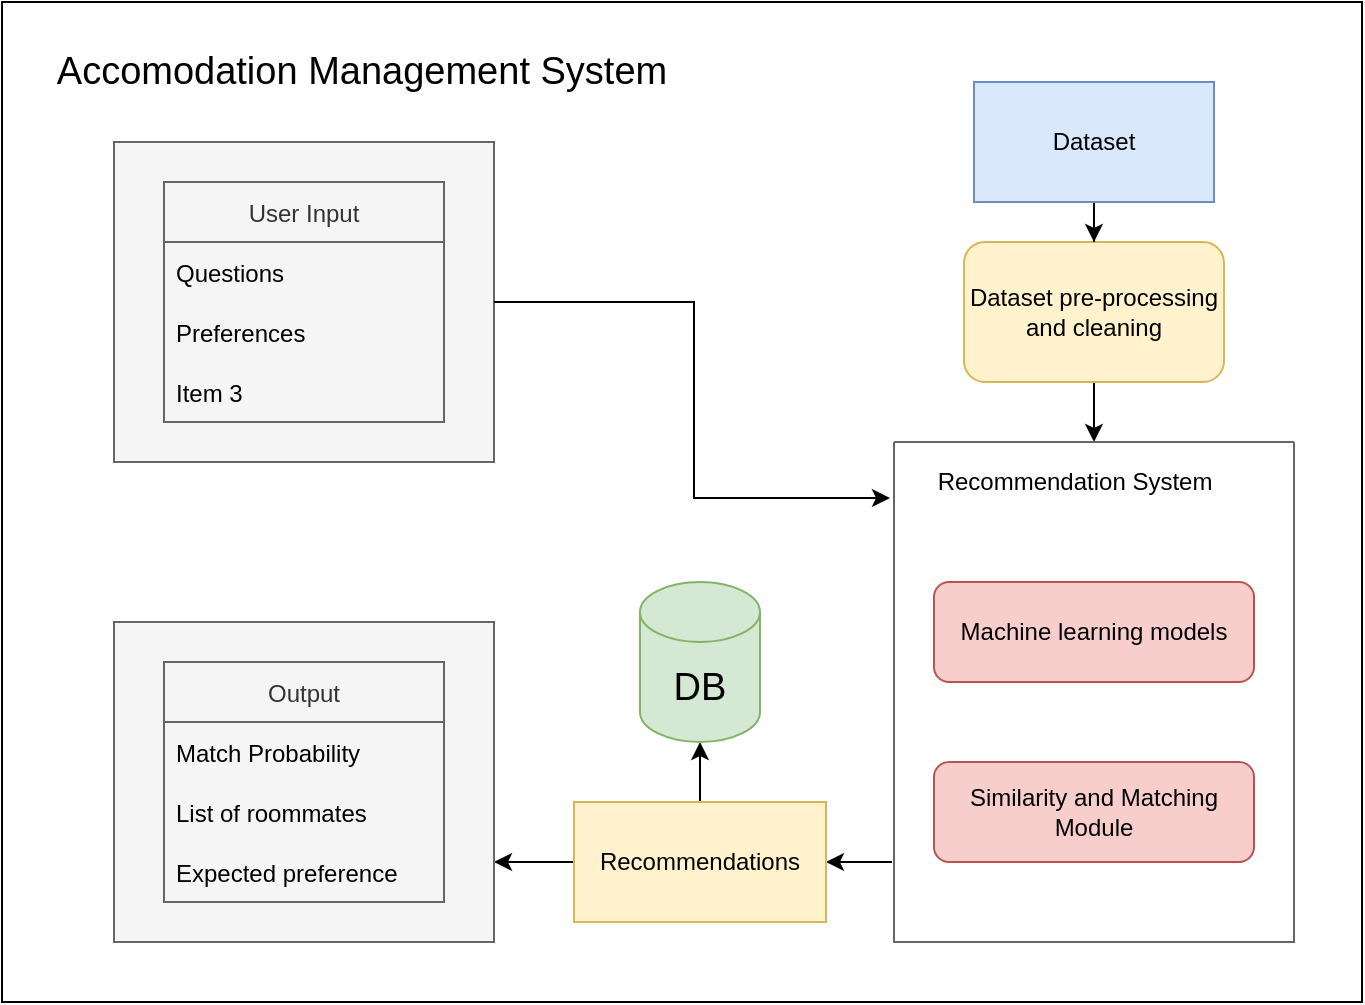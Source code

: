 <mxfile version="20.1.1" type="github">
  <diagram id="C5RBs43oDa-KdzZeNtuy" name="Page-1">
    <mxGraphModel dx="782" dy="696" grid="1" gridSize="10" guides="1" tooltips="1" connect="1" arrows="1" fold="1" page="1" pageScale="1" pageWidth="827" pageHeight="1169" math="0" shadow="0">
      <root>
        <mxCell id="WIyWlLk6GJQsqaUBKTNV-0" />
        <mxCell id="WIyWlLk6GJQsqaUBKTNV-1" parent="WIyWlLk6GJQsqaUBKTNV-0" />
        <mxCell id="_qSmLomELiyoDALrIAwL-22" value="" style="rounded=0;whiteSpace=wrap;html=1;" parent="WIyWlLk6GJQsqaUBKTNV-1" vertex="1">
          <mxGeometry x="74" y="440" width="680" height="500" as="geometry" />
        </mxCell>
        <mxCell id="_qSmLomELiyoDALrIAwL-10" style="edgeStyle=orthogonalEdgeStyle;rounded=0;orthogonalLoop=1;jettySize=auto;html=1;entryX=0.5;entryY=0;entryDx=0;entryDy=0;" parent="WIyWlLk6GJQsqaUBKTNV-1" source="_qSmLomELiyoDALrIAwL-3" target="_qSmLomELiyoDALrIAwL-6" edge="1">
          <mxGeometry relative="1" as="geometry" />
        </mxCell>
        <mxCell id="_qSmLomELiyoDALrIAwL-3" value="Dataset pre-processing and cleaning " style="rounded=1;whiteSpace=wrap;html=1;fillColor=#fff2cc;strokeColor=#d6b656;" parent="WIyWlLk6GJQsqaUBKTNV-1" vertex="1">
          <mxGeometry x="555" y="560" width="130" height="70" as="geometry" />
        </mxCell>
        <mxCell id="_qSmLomELiyoDALrIAwL-5" style="edgeStyle=orthogonalEdgeStyle;rounded=0;orthogonalLoop=1;jettySize=auto;html=1;entryX=0.5;entryY=0;entryDx=0;entryDy=0;" parent="WIyWlLk6GJQsqaUBKTNV-1" source="_qSmLomELiyoDALrIAwL-4" target="_qSmLomELiyoDALrIAwL-3" edge="1">
          <mxGeometry relative="1" as="geometry" />
        </mxCell>
        <mxCell id="g6bQtMEA0Wf18aIE_LI_-16" style="edgeStyle=orthogonalEdgeStyle;rounded=0;orthogonalLoop=1;jettySize=auto;html=1;exitX=-0.005;exitY=0.84;exitDx=0;exitDy=0;exitPerimeter=0;" edge="1" parent="WIyWlLk6GJQsqaUBKTNV-1" source="_qSmLomELiyoDALrIAwL-6" target="_qSmLomELiyoDALrIAwL-8">
          <mxGeometry relative="1" as="geometry" />
        </mxCell>
        <mxCell id="_qSmLomELiyoDALrIAwL-6" value="" style="swimlane;startSize=0;fillColor=#f5f5f5;strokeColor=#666666;fontColor=#333333;" parent="WIyWlLk6GJQsqaUBKTNV-1" vertex="1">
          <mxGeometry x="520" y="660" width="200" height="250" as="geometry" />
        </mxCell>
        <mxCell id="_qSmLomELiyoDALrIAwL-7" value="Recommendation System" style="text;html=1;align=center;verticalAlign=middle;resizable=0;points=[];autosize=1;strokeColor=none;fillColor=none;" parent="_qSmLomELiyoDALrIAwL-6" vertex="1">
          <mxGeometry x="10" y="5" width="160" height="30" as="geometry" />
        </mxCell>
        <mxCell id="_qSmLomELiyoDALrIAwL-9" value="Machine learning models" style="rounded=1;whiteSpace=wrap;html=1;fillColor=#f8cecc;strokeColor=#b85450;" parent="_qSmLomELiyoDALrIAwL-6" vertex="1">
          <mxGeometry x="20" y="70" width="160" height="50" as="geometry" />
        </mxCell>
        <mxCell id="_qSmLomELiyoDALrIAwL-20" value="Similarity and Matching Module" style="rounded=1;whiteSpace=wrap;html=1;fillColor=#f8cecc;strokeColor=#b85450;" parent="_qSmLomELiyoDALrIAwL-6" vertex="1">
          <mxGeometry x="20" y="160" width="160" height="50" as="geometry" />
        </mxCell>
        <mxCell id="_qSmLomELiyoDALrIAwL-12" style="edgeStyle=orthogonalEdgeStyle;rounded=0;orthogonalLoop=1;jettySize=auto;html=1;exitX=1;exitY=0.5;exitDx=0;exitDy=0;entryX=1;entryY=0.5;entryDx=0;entryDy=0;" parent="WIyWlLk6GJQsqaUBKTNV-1" source="_qSmLomELiyoDALrIAwL-8" target="_qSmLomELiyoDALrIAwL-8" edge="1">
          <mxGeometry relative="1" as="geometry">
            <Array as="points" />
          </mxGeometry>
        </mxCell>
        <mxCell id="g6bQtMEA0Wf18aIE_LI_-17" style="edgeStyle=orthogonalEdgeStyle;rounded=0;orthogonalLoop=1;jettySize=auto;html=1;entryX=1;entryY=0.75;entryDx=0;entryDy=0;" edge="1" parent="WIyWlLk6GJQsqaUBKTNV-1" source="_qSmLomELiyoDALrIAwL-8" target="g6bQtMEA0Wf18aIE_LI_-8">
          <mxGeometry relative="1" as="geometry" />
        </mxCell>
        <mxCell id="g6bQtMEA0Wf18aIE_LI_-22" style="edgeStyle=orthogonalEdgeStyle;rounded=0;orthogonalLoop=1;jettySize=auto;html=1;fontSize=19;" edge="1" parent="WIyWlLk6GJQsqaUBKTNV-1" source="_qSmLomELiyoDALrIAwL-8" target="g6bQtMEA0Wf18aIE_LI_-20">
          <mxGeometry relative="1" as="geometry" />
        </mxCell>
        <mxCell id="_qSmLomELiyoDALrIAwL-8" value="Recommendations" style="rounded=0;whiteSpace=wrap;html=1;fillColor=#fff2cc;strokeColor=#d6b656;" parent="WIyWlLk6GJQsqaUBKTNV-1" vertex="1">
          <mxGeometry x="360" y="840" width="126" height="60" as="geometry" />
        </mxCell>
        <mxCell id="_qSmLomELiyoDALrIAwL-4" value="Dataset" style="rounded=0;whiteSpace=wrap;html=1;fillColor=#dae8fc;strokeColor=#6c8ebf;" parent="WIyWlLk6GJQsqaUBKTNV-1" vertex="1">
          <mxGeometry x="560" y="480" width="120" height="60" as="geometry" />
        </mxCell>
        <mxCell id="g6bQtMEA0Wf18aIE_LI_-6" value="" style="group;fillColor=#e1d5e7;strokeColor=#9673a6;" vertex="1" connectable="0" parent="WIyWlLk6GJQsqaUBKTNV-1">
          <mxGeometry x="130" y="510" width="190" height="160" as="geometry" />
        </mxCell>
        <mxCell id="g6bQtMEA0Wf18aIE_LI_-1" value="" style="rounded=0;whiteSpace=wrap;html=1;fillColor=#f5f5f5;strokeColor=#666666;fontColor=#333333;" vertex="1" parent="g6bQtMEA0Wf18aIE_LI_-6">
          <mxGeometry width="190" height="160" as="geometry" />
        </mxCell>
        <mxCell id="g6bQtMEA0Wf18aIE_LI_-2" value="User Input" style="swimlane;fontStyle=0;childLayout=stackLayout;horizontal=1;startSize=30;horizontalStack=0;resizeParent=1;resizeParentMax=0;resizeLast=0;collapsible=1;marginBottom=0;fillColor=#f5f5f5;fontColor=#333333;strokeColor=#666666;" vertex="1" parent="g6bQtMEA0Wf18aIE_LI_-6">
          <mxGeometry x="25" y="20" width="140" height="120" as="geometry" />
        </mxCell>
        <mxCell id="g6bQtMEA0Wf18aIE_LI_-3" value="Questions" style="text;strokeColor=none;fillColor=none;align=left;verticalAlign=middle;spacingLeft=4;spacingRight=4;overflow=hidden;points=[[0,0.5],[1,0.5]];portConstraint=eastwest;rotatable=0;" vertex="1" parent="g6bQtMEA0Wf18aIE_LI_-2">
          <mxGeometry y="30" width="140" height="30" as="geometry" />
        </mxCell>
        <mxCell id="g6bQtMEA0Wf18aIE_LI_-4" value="Preferences" style="text;strokeColor=none;fillColor=none;align=left;verticalAlign=middle;spacingLeft=4;spacingRight=4;overflow=hidden;points=[[0,0.5],[1,0.5]];portConstraint=eastwest;rotatable=0;" vertex="1" parent="g6bQtMEA0Wf18aIE_LI_-2">
          <mxGeometry y="60" width="140" height="30" as="geometry" />
        </mxCell>
        <mxCell id="g6bQtMEA0Wf18aIE_LI_-5" value="Item 3" style="text;strokeColor=none;fillColor=none;align=left;verticalAlign=middle;spacingLeft=4;spacingRight=4;overflow=hidden;points=[[0,0.5],[1,0.5]];portConstraint=eastwest;rotatable=0;" vertex="1" parent="g6bQtMEA0Wf18aIE_LI_-2">
          <mxGeometry y="90" width="140" height="30" as="geometry" />
        </mxCell>
        <mxCell id="g6bQtMEA0Wf18aIE_LI_-7" value="" style="group;fillColor=#f5f5f5;fontColor=#333333;strokeColor=#666666;" vertex="1" connectable="0" parent="WIyWlLk6GJQsqaUBKTNV-1">
          <mxGeometry x="130" y="750" width="190" height="160" as="geometry" />
        </mxCell>
        <mxCell id="g6bQtMEA0Wf18aIE_LI_-8" value="" style="rounded=0;whiteSpace=wrap;html=1;fillColor=#f5f5f5;fontColor=#333333;strokeColor=#666666;" vertex="1" parent="g6bQtMEA0Wf18aIE_LI_-7">
          <mxGeometry width="190" height="160" as="geometry" />
        </mxCell>
        <mxCell id="g6bQtMEA0Wf18aIE_LI_-9" value="Output" style="swimlane;fontStyle=0;childLayout=stackLayout;horizontal=1;startSize=30;horizontalStack=0;resizeParent=1;resizeParentMax=0;resizeLast=0;collapsible=1;marginBottom=0;fillColor=#f5f5f5;fontColor=#333333;strokeColor=#666666;" vertex="1" parent="g6bQtMEA0Wf18aIE_LI_-7">
          <mxGeometry x="25" y="20" width="140" height="120" as="geometry">
            <mxRectangle x="25" y="20" width="71" height="30" as="alternateBounds" />
          </mxGeometry>
        </mxCell>
        <mxCell id="g6bQtMEA0Wf18aIE_LI_-10" value="Match Probability" style="text;strokeColor=none;fillColor=none;align=left;verticalAlign=middle;spacingLeft=4;spacingRight=4;overflow=hidden;points=[[0,0.5],[1,0.5]];portConstraint=eastwest;rotatable=0;" vertex="1" parent="g6bQtMEA0Wf18aIE_LI_-9">
          <mxGeometry y="30" width="140" height="30" as="geometry" />
        </mxCell>
        <mxCell id="g6bQtMEA0Wf18aIE_LI_-11" value="List of roommates" style="text;strokeColor=none;fillColor=none;align=left;verticalAlign=middle;spacingLeft=4;spacingRight=4;overflow=hidden;points=[[0,0.5],[1,0.5]];portConstraint=eastwest;rotatable=0;" vertex="1" parent="g6bQtMEA0Wf18aIE_LI_-9">
          <mxGeometry y="60" width="140" height="30" as="geometry" />
        </mxCell>
        <mxCell id="g6bQtMEA0Wf18aIE_LI_-12" value="Expected preference" style="text;strokeColor=none;fillColor=none;align=left;verticalAlign=middle;spacingLeft=4;spacingRight=4;overflow=hidden;points=[[0,0.5],[1,0.5]];portConstraint=eastwest;rotatable=0;" vertex="1" parent="g6bQtMEA0Wf18aIE_LI_-9">
          <mxGeometry y="90" width="140" height="30" as="geometry" />
        </mxCell>
        <mxCell id="g6bQtMEA0Wf18aIE_LI_-18" style="edgeStyle=orthogonalEdgeStyle;rounded=0;orthogonalLoop=1;jettySize=auto;html=1;entryX=-0.01;entryY=0.112;entryDx=0;entryDy=0;entryPerimeter=0;" edge="1" parent="WIyWlLk6GJQsqaUBKTNV-1" source="g6bQtMEA0Wf18aIE_LI_-1" target="_qSmLomELiyoDALrIAwL-6">
          <mxGeometry relative="1" as="geometry" />
        </mxCell>
        <mxCell id="g6bQtMEA0Wf18aIE_LI_-19" value="Accomodation Management System" style="text;html=1;strokeColor=none;fillColor=none;align=center;verticalAlign=middle;whiteSpace=wrap;rounded=0;strokeWidth=1;fontSize=19;" vertex="1" parent="WIyWlLk6GJQsqaUBKTNV-1">
          <mxGeometry x="94" y="460" width="320" height="30" as="geometry" />
        </mxCell>
        <mxCell id="g6bQtMEA0Wf18aIE_LI_-20" value="DB" style="shape=cylinder3;whiteSpace=wrap;html=1;boundedLbl=1;backgroundOutline=1;size=15;fontSize=19;strokeWidth=1;fillColor=#d5e8d4;strokeColor=#82b366;" vertex="1" parent="WIyWlLk6GJQsqaUBKTNV-1">
          <mxGeometry x="393" y="730" width="60" height="80" as="geometry" />
        </mxCell>
      </root>
    </mxGraphModel>
  </diagram>
</mxfile>
